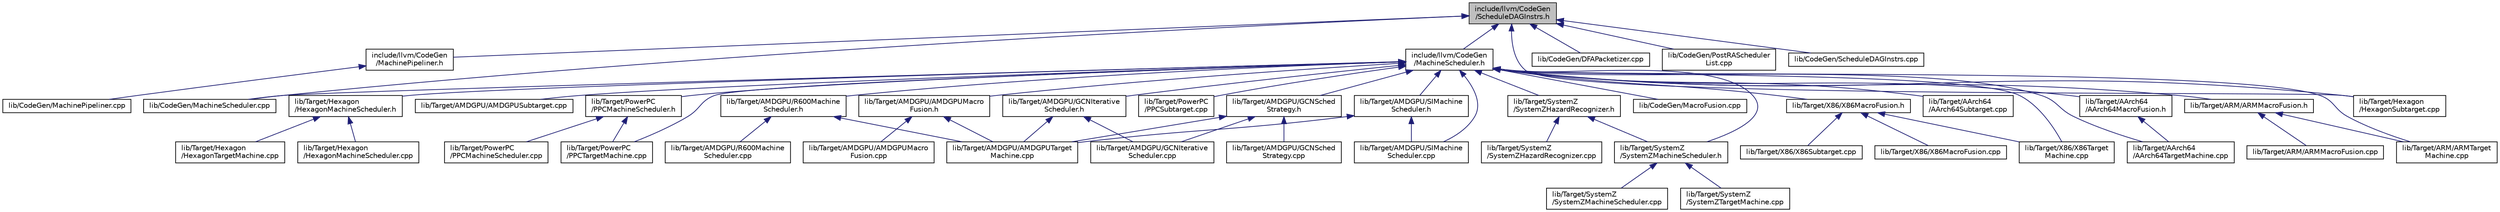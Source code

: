 digraph "include/llvm/CodeGen/ScheduleDAGInstrs.h"
{
 // LATEX_PDF_SIZE
  bgcolor="transparent";
  edge [fontname="Helvetica",fontsize="10",labelfontname="Helvetica",labelfontsize="10"];
  node [fontname="Helvetica",fontsize="10",shape="box"];
  Node1 [label="include/llvm/CodeGen\l/ScheduleDAGInstrs.h",height=0.2,width=0.4,color="black", fillcolor="grey75", style="filled", fontcolor="black",tooltip=" "];
  Node1 -> Node2 [dir="back",color="midnightblue",fontsize="10",style="solid",fontname="Helvetica"];
  Node2 [label="include/llvm/CodeGen\l/MachinePipeliner.h",height=0.2,width=0.4,color="black",URL="$MachinePipeliner_8h.html",tooltip=" "];
  Node2 -> Node3 [dir="back",color="midnightblue",fontsize="10",style="solid",fontname="Helvetica"];
  Node3 [label="lib/CodeGen/MachinePipeliner.cpp",height=0.2,width=0.4,color="black",URL="$MachinePipeliner_8cpp.html",tooltip=" "];
  Node1 -> Node4 [dir="back",color="midnightblue",fontsize="10",style="solid",fontname="Helvetica"];
  Node4 [label="include/llvm/CodeGen\l/MachineScheduler.h",height=0.2,width=0.4,color="black",URL="$MachineScheduler_8h.html",tooltip=" "];
  Node4 -> Node5 [dir="back",color="midnightblue",fontsize="10",style="solid",fontname="Helvetica"];
  Node5 [label="lib/CodeGen/MachineScheduler.cpp",height=0.2,width=0.4,color="black",URL="$MachineScheduler_8cpp.html",tooltip=" "];
  Node4 -> Node6 [dir="back",color="midnightblue",fontsize="10",style="solid",fontname="Helvetica"];
  Node6 [label="lib/CodeGen/MacroFusion.cpp",height=0.2,width=0.4,color="black",URL="$MacroFusion_8cpp.html",tooltip=" "];
  Node4 -> Node7 [dir="back",color="midnightblue",fontsize="10",style="solid",fontname="Helvetica"];
  Node7 [label="lib/Target/AArch64\l/AArch64MacroFusion.h",height=0.2,width=0.4,color="black",URL="$AArch64MacroFusion_8h.html",tooltip=" "];
  Node7 -> Node8 [dir="back",color="midnightblue",fontsize="10",style="solid",fontname="Helvetica"];
  Node8 [label="lib/Target/AArch64\l/AArch64TargetMachine.cpp",height=0.2,width=0.4,color="black",URL="$AArch64TargetMachine_8cpp.html",tooltip=" "];
  Node4 -> Node9 [dir="back",color="midnightblue",fontsize="10",style="solid",fontname="Helvetica"];
  Node9 [label="lib/Target/AArch64\l/AArch64Subtarget.cpp",height=0.2,width=0.4,color="black",URL="$AArch64Subtarget_8cpp.html",tooltip=" "];
  Node4 -> Node8 [dir="back",color="midnightblue",fontsize="10",style="solid",fontname="Helvetica"];
  Node4 -> Node10 [dir="back",color="midnightblue",fontsize="10",style="solid",fontname="Helvetica"];
  Node10 [label="lib/Target/AMDGPU/AMDGPUMacro\lFusion.h",height=0.2,width=0.4,color="black",URL="$AMDGPUMacroFusion_8h.html",tooltip=" "];
  Node10 -> Node11 [dir="back",color="midnightblue",fontsize="10",style="solid",fontname="Helvetica"];
  Node11 [label="lib/Target/AMDGPU/AMDGPUMacro\lFusion.cpp",height=0.2,width=0.4,color="black",URL="$AMDGPUMacroFusion_8cpp.html",tooltip=" "];
  Node10 -> Node12 [dir="back",color="midnightblue",fontsize="10",style="solid",fontname="Helvetica"];
  Node12 [label="lib/Target/AMDGPU/AMDGPUTarget\lMachine.cpp",height=0.2,width=0.4,color="black",URL="$AMDGPUTargetMachine_8cpp.html",tooltip="The AMDGPU target machine contains all of the hardware specific information needed to emit code for R..."];
  Node4 -> Node13 [dir="back",color="midnightblue",fontsize="10",style="solid",fontname="Helvetica"];
  Node13 [label="lib/Target/AMDGPU/AMDGPUSubtarget.cpp",height=0.2,width=0.4,color="black",URL="$AMDGPUSubtarget_8cpp.html",tooltip="Implements the AMDGPU specific subclass of TargetSubtarget."];
  Node4 -> Node14 [dir="back",color="midnightblue",fontsize="10",style="solid",fontname="Helvetica"];
  Node14 [label="lib/Target/AMDGPU/GCNIterative\lScheduler.h",height=0.2,width=0.4,color="black",URL="$GCNIterativeScheduler_8h.html",tooltip=" "];
  Node14 -> Node12 [dir="back",color="midnightblue",fontsize="10",style="solid",fontname="Helvetica"];
  Node14 -> Node15 [dir="back",color="midnightblue",fontsize="10",style="solid",fontname="Helvetica"];
  Node15 [label="lib/Target/AMDGPU/GCNIterative\lScheduler.cpp",height=0.2,width=0.4,color="black",URL="$GCNIterativeScheduler_8cpp.html",tooltip=" "];
  Node4 -> Node16 [dir="back",color="midnightblue",fontsize="10",style="solid",fontname="Helvetica"];
  Node16 [label="lib/Target/AMDGPU/GCNSched\lStrategy.h",height=0.2,width=0.4,color="black",URL="$GCNSchedStrategy_8h.html",tooltip=" "];
  Node16 -> Node12 [dir="back",color="midnightblue",fontsize="10",style="solid",fontname="Helvetica"];
  Node16 -> Node15 [dir="back",color="midnightblue",fontsize="10",style="solid",fontname="Helvetica"];
  Node16 -> Node17 [dir="back",color="midnightblue",fontsize="10",style="solid",fontname="Helvetica"];
  Node17 [label="lib/Target/AMDGPU/GCNSched\lStrategy.cpp",height=0.2,width=0.4,color="black",URL="$GCNSchedStrategy_8cpp.html",tooltip="This contains a MachineSchedStrategy implementation for maximizing wave occupancy on GCN hardware."];
  Node4 -> Node18 [dir="back",color="midnightblue",fontsize="10",style="solid",fontname="Helvetica"];
  Node18 [label="lib/Target/AMDGPU/R600Machine\lScheduler.h",height=0.2,width=0.4,color="black",URL="$R600MachineScheduler_8h.html",tooltip="R600 Machine Scheduler interface."];
  Node18 -> Node12 [dir="back",color="midnightblue",fontsize="10",style="solid",fontname="Helvetica"];
  Node18 -> Node19 [dir="back",color="midnightblue",fontsize="10",style="solid",fontname="Helvetica"];
  Node19 [label="lib/Target/AMDGPU/R600Machine\lScheduler.cpp",height=0.2,width=0.4,color="black",URL="$R600MachineScheduler_8cpp.html",tooltip="R600 Machine Scheduler interface."];
  Node4 -> Node20 [dir="back",color="midnightblue",fontsize="10",style="solid",fontname="Helvetica"];
  Node20 [label="lib/Target/AMDGPU/SIMachine\lScheduler.cpp",height=0.2,width=0.4,color="black",URL="$SIMachineScheduler_8cpp.html",tooltip="SI Machine Scheduler interface."];
  Node4 -> Node21 [dir="back",color="midnightblue",fontsize="10",style="solid",fontname="Helvetica"];
  Node21 [label="lib/Target/AMDGPU/SIMachine\lScheduler.h",height=0.2,width=0.4,color="black",URL="$SIMachineScheduler_8h.html",tooltip="SI Machine Scheduler interface."];
  Node21 -> Node12 [dir="back",color="midnightblue",fontsize="10",style="solid",fontname="Helvetica"];
  Node21 -> Node20 [dir="back",color="midnightblue",fontsize="10",style="solid",fontname="Helvetica"];
  Node4 -> Node22 [dir="back",color="midnightblue",fontsize="10",style="solid",fontname="Helvetica"];
  Node22 [label="lib/Target/ARM/ARMMacroFusion.h",height=0.2,width=0.4,color="black",URL="$ARMMacroFusion_8h.html",tooltip=" "];
  Node22 -> Node23 [dir="back",color="midnightblue",fontsize="10",style="solid",fontname="Helvetica"];
  Node23 [label="lib/Target/ARM/ARMMacroFusion.cpp",height=0.2,width=0.4,color="black",URL="$ARMMacroFusion_8cpp.html",tooltip=" "];
  Node22 -> Node24 [dir="back",color="midnightblue",fontsize="10",style="solid",fontname="Helvetica"];
  Node24 [label="lib/Target/ARM/ARMTarget\lMachine.cpp",height=0.2,width=0.4,color="black",URL="$ARMTargetMachine_8cpp.html",tooltip=" "];
  Node4 -> Node24 [dir="back",color="midnightblue",fontsize="10",style="solid",fontname="Helvetica"];
  Node4 -> Node25 [dir="back",color="midnightblue",fontsize="10",style="solid",fontname="Helvetica"];
  Node25 [label="lib/Target/Hexagon\l/HexagonMachineScheduler.h",height=0.2,width=0.4,color="black",URL="$HexagonMachineScheduler_8h.html",tooltip=" "];
  Node25 -> Node26 [dir="back",color="midnightblue",fontsize="10",style="solid",fontname="Helvetica"];
  Node26 [label="lib/Target/Hexagon\l/HexagonMachineScheduler.cpp",height=0.2,width=0.4,color="black",URL="$HexagonMachineScheduler_8cpp.html",tooltip=" "];
  Node25 -> Node27 [dir="back",color="midnightblue",fontsize="10",style="solid",fontname="Helvetica"];
  Node27 [label="lib/Target/Hexagon\l/HexagonTargetMachine.cpp",height=0.2,width=0.4,color="black",URL="$HexagonTargetMachine_8cpp.html",tooltip=" "];
  Node4 -> Node28 [dir="back",color="midnightblue",fontsize="10",style="solid",fontname="Helvetica"];
  Node28 [label="lib/Target/Hexagon\l/HexagonSubtarget.cpp",height=0.2,width=0.4,color="black",URL="$HexagonSubtarget_8cpp.html",tooltip=" "];
  Node4 -> Node29 [dir="back",color="midnightblue",fontsize="10",style="solid",fontname="Helvetica"];
  Node29 [label="lib/Target/PowerPC\l/PPCMachineScheduler.h",height=0.2,width=0.4,color="black",URL="$PPCMachineScheduler_8h.html",tooltip=" "];
  Node29 -> Node30 [dir="back",color="midnightblue",fontsize="10",style="solid",fontname="Helvetica"];
  Node30 [label="lib/Target/PowerPC\l/PPCMachineScheduler.cpp",height=0.2,width=0.4,color="black",URL="$PPCMachineScheduler_8cpp.html",tooltip=" "];
  Node29 -> Node31 [dir="back",color="midnightblue",fontsize="10",style="solid",fontname="Helvetica"];
  Node31 [label="lib/Target/PowerPC\l/PPCTargetMachine.cpp",height=0.2,width=0.4,color="black",URL="$PPCTargetMachine_8cpp.html",tooltip=" "];
  Node4 -> Node32 [dir="back",color="midnightblue",fontsize="10",style="solid",fontname="Helvetica"];
  Node32 [label="lib/Target/PowerPC\l/PPCSubtarget.cpp",height=0.2,width=0.4,color="black",URL="$PPCSubtarget_8cpp.html",tooltip=" "];
  Node4 -> Node31 [dir="back",color="midnightblue",fontsize="10",style="solid",fontname="Helvetica"];
  Node4 -> Node33 [dir="back",color="midnightblue",fontsize="10",style="solid",fontname="Helvetica"];
  Node33 [label="lib/Target/SystemZ\l/SystemZHazardRecognizer.h",height=0.2,width=0.4,color="black",URL="$SystemZHazardRecognizer_8h.html",tooltip=" "];
  Node33 -> Node34 [dir="back",color="midnightblue",fontsize="10",style="solid",fontname="Helvetica"];
  Node34 [label="lib/Target/SystemZ\l/SystemZHazardRecognizer.cpp",height=0.2,width=0.4,color="black",URL="$SystemZHazardRecognizer_8cpp.html",tooltip=" "];
  Node33 -> Node35 [dir="back",color="midnightblue",fontsize="10",style="solid",fontname="Helvetica"];
  Node35 [label="lib/Target/SystemZ\l/SystemZMachineScheduler.h",height=0.2,width=0.4,color="black",URL="$SystemZMachineScheduler_8h.html",tooltip=" "];
  Node35 -> Node36 [dir="back",color="midnightblue",fontsize="10",style="solid",fontname="Helvetica"];
  Node36 [label="lib/Target/SystemZ\l/SystemZMachineScheduler.cpp",height=0.2,width=0.4,color="black",URL="$SystemZMachineScheduler_8cpp.html",tooltip=" "];
  Node35 -> Node37 [dir="back",color="midnightblue",fontsize="10",style="solid",fontname="Helvetica"];
  Node37 [label="lib/Target/SystemZ\l/SystemZTargetMachine.cpp",height=0.2,width=0.4,color="black",URL="$SystemZTargetMachine_8cpp.html",tooltip=" "];
  Node4 -> Node35 [dir="back",color="midnightblue",fontsize="10",style="solid",fontname="Helvetica"];
  Node4 -> Node38 [dir="back",color="midnightblue",fontsize="10",style="solid",fontname="Helvetica"];
  Node38 [label="lib/Target/X86/X86MacroFusion.h",height=0.2,width=0.4,color="black",URL="$X86MacroFusion_8h.html",tooltip=" "];
  Node38 -> Node39 [dir="back",color="midnightblue",fontsize="10",style="solid",fontname="Helvetica"];
  Node39 [label="lib/Target/X86/X86MacroFusion.cpp",height=0.2,width=0.4,color="black",URL="$X86MacroFusion_8cpp.html",tooltip=" "];
  Node38 -> Node40 [dir="back",color="midnightblue",fontsize="10",style="solid",fontname="Helvetica"];
  Node40 [label="lib/Target/X86/X86Subtarget.cpp",height=0.2,width=0.4,color="black",URL="$X86Subtarget_8cpp.html",tooltip=" "];
  Node38 -> Node41 [dir="back",color="midnightblue",fontsize="10",style="solid",fontname="Helvetica"];
  Node41 [label="lib/Target/X86/X86Target\lMachine.cpp",height=0.2,width=0.4,color="black",URL="$X86TargetMachine_8cpp.html",tooltip=" "];
  Node4 -> Node41 [dir="back",color="midnightblue",fontsize="10",style="solid",fontname="Helvetica"];
  Node1 -> Node42 [dir="back",color="midnightblue",fontsize="10",style="solid",fontname="Helvetica"];
  Node42 [label="lib/CodeGen/DFAPacketizer.cpp",height=0.2,width=0.4,color="black",URL="$DFAPacketizer_8cpp.html",tooltip=" "];
  Node1 -> Node5 [dir="back",color="midnightblue",fontsize="10",style="solid",fontname="Helvetica"];
  Node1 -> Node43 [dir="back",color="midnightblue",fontsize="10",style="solid",fontname="Helvetica"];
  Node43 [label="lib/CodeGen/PostRAScheduler\lList.cpp",height=0.2,width=0.4,color="black",URL="$PostRASchedulerList_8cpp.html",tooltip=" "];
  Node1 -> Node44 [dir="back",color="midnightblue",fontsize="10",style="solid",fontname="Helvetica"];
  Node44 [label="lib/CodeGen/ScheduleDAGInstrs.cpp",height=0.2,width=0.4,color="black",URL="$ScheduleDAGInstrs_8cpp.html",tooltip=" "];
  Node1 -> Node28 [dir="back",color="midnightblue",fontsize="10",style="solid",fontname="Helvetica"];
}
